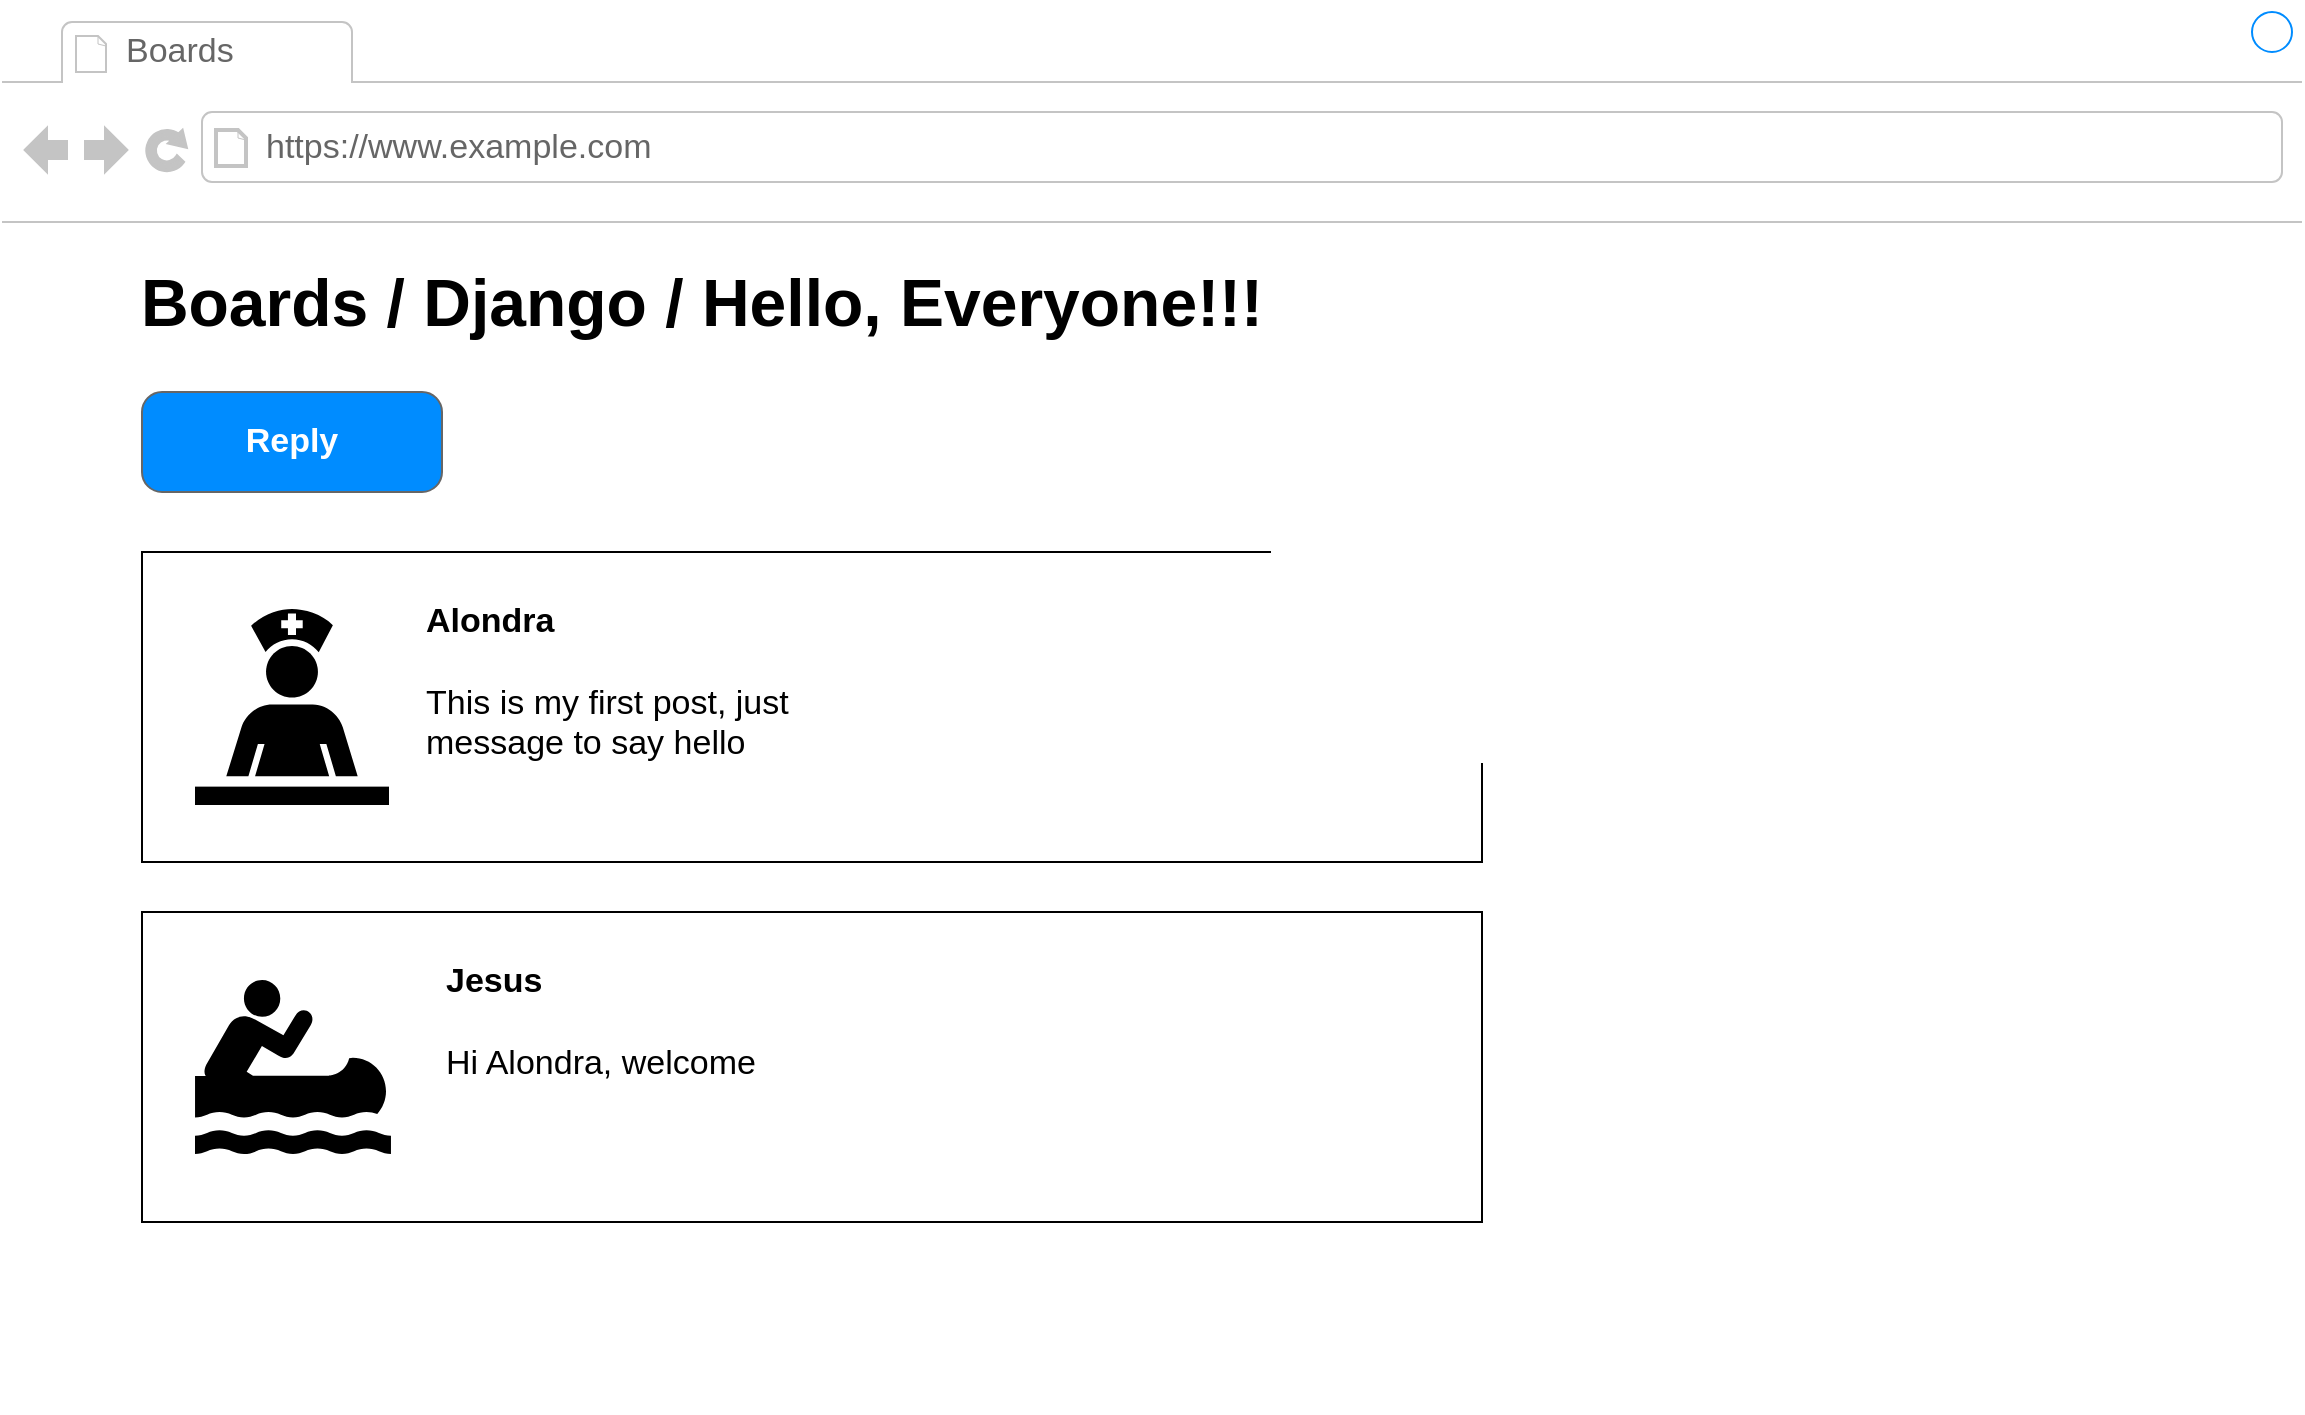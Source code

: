 <mxfile version="14.1.9" type="device"><diagram id="piDafpqhtRUU5qUU-vj8" name="Page-1"><mxGraphModel dx="1483" dy="747" grid="1" gridSize="10" guides="1" tooltips="1" connect="1" arrows="1" fold="1" page="1" pageScale="1" pageWidth="827" pageHeight="1169" math="0" shadow="0"><root><mxCell id="0"/><mxCell id="1" parent="0"/><mxCell id="8962rQQDY3VNNf6We3Pp-1" value="sas" style="strokeWidth=1;shadow=0;dashed=0;align=center;html=1;shape=mxgraph.mockup.containers.browserWindow;rSize=0;strokeColor2=#008cff;strokeColor3=#c4c4c4;mainText=,;recursiveResize=0;strokeColor=#FFFFFF;fontColor=#FFFFFF;" parent="1" vertex="1"><mxGeometry width="1150" height="705" as="geometry"/></mxCell><mxCell id="8962rQQDY3VNNf6We3Pp-2" value="Boards" style="strokeWidth=1;shadow=0;dashed=0;align=center;html=1;shape=mxgraph.mockup.containers.anchor;fontSize=17;fontColor=#666666;align=left;" parent="8962rQQDY3VNNf6We3Pp-1" vertex="1"><mxGeometry x="60" y="12" width="110" height="26" as="geometry"/></mxCell><mxCell id="8962rQQDY3VNNf6We3Pp-3" value="https://www.example.com" style="strokeWidth=1;shadow=0;dashed=0;align=center;html=1;shape=mxgraph.mockup.containers.anchor;rSize=0;fontSize=17;fontColor=#666666;align=left;" parent="8962rQQDY3VNNf6We3Pp-1" vertex="1"><mxGeometry x="130" y="60" width="250" height="26" as="geometry"/></mxCell><mxCell id="Mja0p-br_FejvXaykCVe-2" value="&lt;font style=&quot;font-size: 33px&quot;&gt;&lt;b&gt;Boards / Django / Hello, Everyone!!!&lt;/b&gt;&lt;/font&gt;" style="text;html=1;strokeColor=none;fillColor=none;align=center;verticalAlign=middle;whiteSpace=wrap;rounded=0;" vertex="1" parent="8962rQQDY3VNNf6We3Pp-1"><mxGeometry x="60" y="140" width="580" height="20" as="geometry"/></mxCell><mxCell id="Mja0p-br_FejvXaykCVe-89" value="Reply" style="strokeWidth=1;shadow=0;dashed=0;align=center;html=1;shape=mxgraph.mockup.buttons.button;strokeColor=#666666;fontColor=#ffffff;mainText=;buttonStyle=round;fontSize=17;fontStyle=1;fillColor=#008cff;whiteSpace=wrap;" vertex="1" parent="8962rQQDY3VNNf6We3Pp-1"><mxGeometry x="70" y="195" width="150" height="50" as="geometry"/></mxCell><mxCell id="Mja0p-br_FejvXaykCVe-91" value="" style="rounded=0;whiteSpace=wrap;html=1;" vertex="1" parent="8962rQQDY3VNNf6We3Pp-1"><mxGeometry x="70" y="275" width="670" height="155" as="geometry"/></mxCell><mxCell id="Mja0p-br_FejvXaykCVe-93" value="" style="rounded=0;whiteSpace=wrap;html=1;" vertex="1" parent="8962rQQDY3VNNf6We3Pp-1"><mxGeometry x="70" y="455" width="670" height="155" as="geometry"/></mxCell><mxCell id="Mja0p-br_FejvXaykCVe-96" value="" style="shape=mxgraph.signs.healthcare.care_staff_area;html=1;pointerEvents=1;fillColor=#000000;strokeColor=none;verticalLabelPosition=bottom;verticalAlign=top;align=center;" vertex="1" parent="8962rQQDY3VNNf6We3Pp-1"><mxGeometry x="96.5" y="303.5" width="97" height="98" as="geometry"/></mxCell><mxCell id="Mja0p-br_FejvXaykCVe-98" value="" style="shape=mxgraph.signs.sports.canoe_1;html=1;pointerEvents=1;fillColor=#000000;strokeColor=none;verticalLabelPosition=bottom;verticalAlign=top;align=center;" vertex="1" parent="8962rQQDY3VNNf6We3Pp-1"><mxGeometry x="96.5" y="489" width="98" height="87" as="geometry"/></mxCell><mxCell id="Mja0p-br_FejvXaykCVe-99" value="&lt;div&gt;&lt;span style=&quot;font-size: 17px&quot;&gt;&lt;b&gt;Alondra&lt;/b&gt;&lt;/span&gt;&lt;/div&gt;&lt;div&gt;&lt;span style=&quot;font-size: 17px&quot;&gt;&lt;br&gt;&lt;/span&gt;&lt;/div&gt;&lt;div&gt;&lt;span style=&quot;font-size: 17px&quot;&gt;This is my first post, just message to say hello&lt;/span&gt;&lt;/div&gt;" style="text;html=1;strokeColor=none;fillColor=none;align=left;verticalAlign=middle;whiteSpace=wrap;rounded=0;" vertex="1" parent="8962rQQDY3VNNf6We3Pp-1"><mxGeometry x="210" y="330" width="210" height="20" as="geometry"/></mxCell><mxCell id="Mja0p-br_FejvXaykCVe-100" value="&lt;div&gt;&lt;span style=&quot;font-size: 17px&quot;&gt;&lt;b&gt;Jesus&lt;/b&gt;&lt;/span&gt;&lt;/div&gt;&lt;div&gt;&lt;span style=&quot;font-size: 17px&quot;&gt;&lt;br&gt;&lt;/span&gt;&lt;/div&gt;&lt;div&gt;&lt;span style=&quot;font-size: 17px&quot;&gt;Hi Alondra, welcome&lt;/span&gt;&lt;/div&gt;" style="text;html=1;strokeColor=none;fillColor=none;align=left;verticalAlign=middle;whiteSpace=wrap;rounded=0;" vertex="1" parent="8962rQQDY3VNNf6We3Pp-1"><mxGeometry x="220" y="500" width="210" height="20" as="geometry"/></mxCell></root></mxGraphModel></diagram></mxfile>